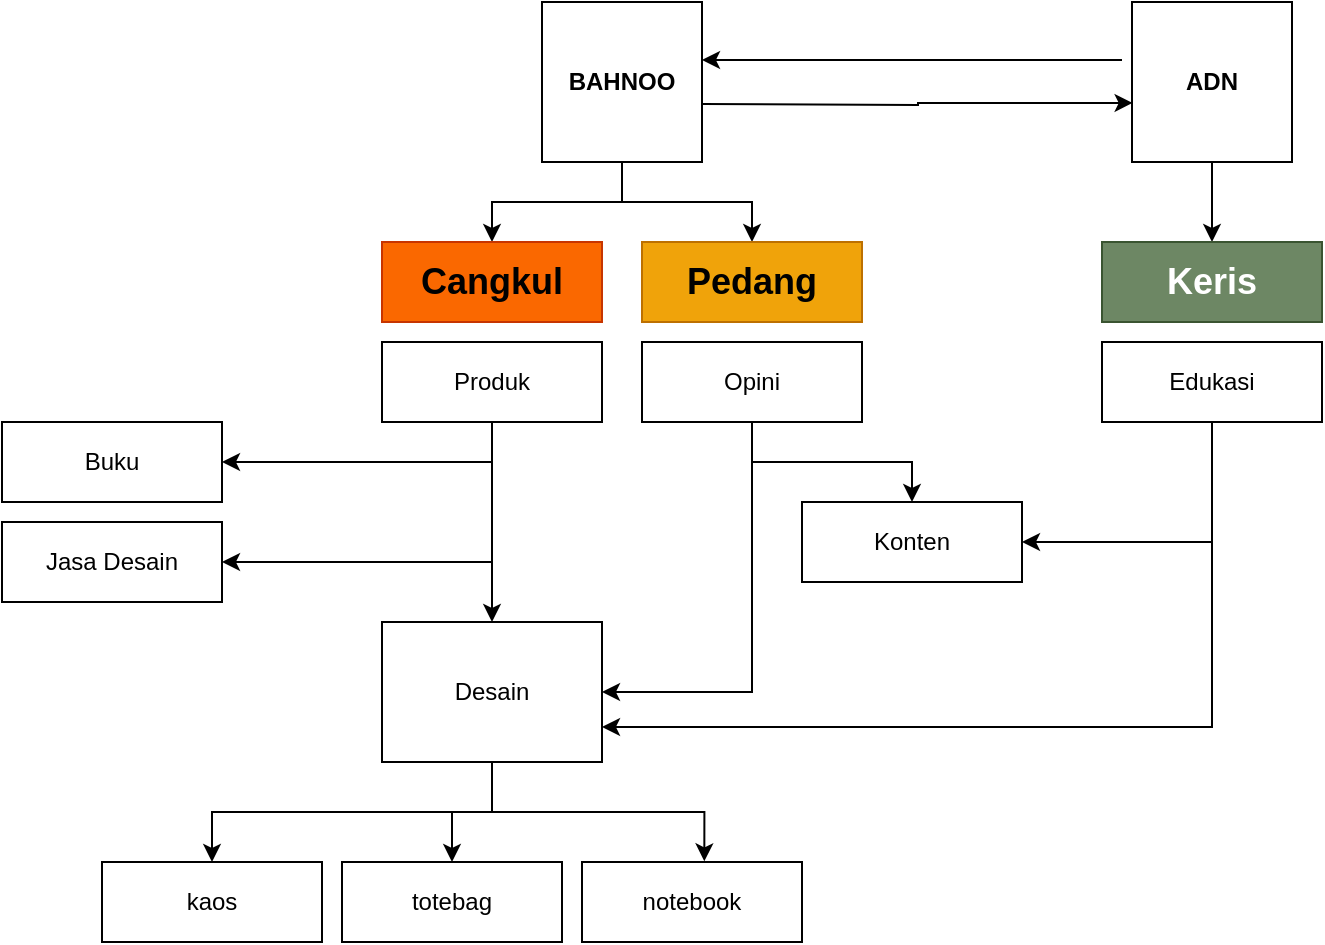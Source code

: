 <mxfile version="20.7.4" type="github">
  <diagram id="3FAYzUAJw1p4qOGToEqN" name="Page-1">
    <mxGraphModel dx="880" dy="442" grid="1" gridSize="10" guides="1" tooltips="1" connect="1" arrows="1" fold="1" page="1" pageScale="1" pageWidth="2336" pageHeight="1654" math="0" shadow="0">
      <root>
        <mxCell id="0" />
        <mxCell id="1" parent="0" />
        <mxCell id="1m_I83HTcoRCwd1rOjIo-9" style="edgeStyle=orthogonalEdgeStyle;rounded=0;orthogonalLoop=1;jettySize=auto;html=1;exitX=0.5;exitY=1;exitDx=0;exitDy=0;entryX=0.5;entryY=0;entryDx=0;entryDy=0;" parent="1" source="1m_I83HTcoRCwd1rOjIo-1" target="1m_I83HTcoRCwd1rOjIo-5" edge="1">
          <mxGeometry relative="1" as="geometry" />
        </mxCell>
        <mxCell id="1m_I83HTcoRCwd1rOjIo-10" style="edgeStyle=orthogonalEdgeStyle;rounded=0;orthogonalLoop=1;jettySize=auto;html=1;exitX=0.5;exitY=1;exitDx=0;exitDy=0;entryX=0.5;entryY=0;entryDx=0;entryDy=0;" parent="1" source="1m_I83HTcoRCwd1rOjIo-1" target="1m_I83HTcoRCwd1rOjIo-7" edge="1">
          <mxGeometry relative="1" as="geometry" />
        </mxCell>
        <mxCell id="1m_I83HTcoRCwd1rOjIo-14" style="edgeStyle=orthogonalEdgeStyle;rounded=0;orthogonalLoop=1;jettySize=auto;html=1;exitX=1;exitY=0.75;exitDx=0;exitDy=0;entryX=0.004;entryY=0.631;entryDx=0;entryDy=0;entryPerimeter=0;" parent="1" target="1m_I83HTcoRCwd1rOjIo-2" edge="1">
          <mxGeometry relative="1" as="geometry">
            <mxPoint x="900" y="461" as="sourcePoint" />
            <mxPoint x="1060" y="461" as="targetPoint" />
          </mxGeometry>
        </mxCell>
        <mxCell id="1m_I83HTcoRCwd1rOjIo-1" value="&lt;b&gt;BAHNOO&lt;/b&gt;" style="whiteSpace=wrap;html=1;aspect=fixed;" parent="1" vertex="1">
          <mxGeometry x="820" y="410" width="80" height="80" as="geometry" />
        </mxCell>
        <mxCell id="1m_I83HTcoRCwd1rOjIo-13" style="edgeStyle=orthogonalEdgeStyle;rounded=0;orthogonalLoop=1;jettySize=auto;html=1;entryX=1;entryY=0.25;entryDx=0;entryDy=0;" parent="1" edge="1">
          <mxGeometry relative="1" as="geometry">
            <mxPoint x="1110" y="439" as="sourcePoint" />
            <mxPoint x="900" y="439" as="targetPoint" />
          </mxGeometry>
        </mxCell>
        <mxCell id="1m_I83HTcoRCwd1rOjIo-15" style="edgeStyle=orthogonalEdgeStyle;rounded=0;orthogonalLoop=1;jettySize=auto;html=1;exitX=0.5;exitY=1;exitDx=0;exitDy=0;entryX=0.5;entryY=0;entryDx=0;entryDy=0;" parent="1" source="1m_I83HTcoRCwd1rOjIo-2" target="1m_I83HTcoRCwd1rOjIo-8" edge="1">
          <mxGeometry relative="1" as="geometry" />
        </mxCell>
        <mxCell id="1m_I83HTcoRCwd1rOjIo-2" value="&lt;div&gt;&lt;b&gt;ADN&lt;/b&gt;&lt;/div&gt;" style="whiteSpace=wrap;html=1;aspect=fixed;" parent="1" vertex="1">
          <mxGeometry x="1115" y="410" width="80" height="80" as="geometry" />
        </mxCell>
        <mxCell id="1m_I83HTcoRCwd1rOjIo-5" value="&lt;h2&gt;Cangkul&lt;/h2&gt;" style="rounded=0;whiteSpace=wrap;html=1;fillColor=#fa6800;strokeColor=#C73500;fontColor=#000000;" parent="1" vertex="1">
          <mxGeometry x="740" y="530" width="110" height="40" as="geometry" />
        </mxCell>
        <mxCell id="1m_I83HTcoRCwd1rOjIo-7" value="&lt;h2&gt;Pedang&lt;/h2&gt;" style="rounded=0;whiteSpace=wrap;html=1;fillColor=#f0a30a;strokeColor=#BD7000;fontColor=#000000;" parent="1" vertex="1">
          <mxGeometry x="870" y="530" width="110" height="40" as="geometry" />
        </mxCell>
        <mxCell id="1m_I83HTcoRCwd1rOjIo-8" value="&lt;h2&gt;Keris&lt;/h2&gt;" style="rounded=0;whiteSpace=wrap;html=1;fillColor=#6d8764;strokeColor=#3A5431;fontColor=#ffffff;" parent="1" vertex="1">
          <mxGeometry x="1100" y="530" width="110" height="40" as="geometry" />
        </mxCell>
        <mxCell id="1m_I83HTcoRCwd1rOjIo-30" style="edgeStyle=orthogonalEdgeStyle;rounded=0;orthogonalLoop=1;jettySize=auto;html=1;exitX=0.5;exitY=1;exitDx=0;exitDy=0;entryX=1;entryY=0.5;entryDx=0;entryDy=0;" parent="1" source="1m_I83HTcoRCwd1rOjIo-16" target="1m_I83HTcoRCwd1rOjIo-25" edge="1">
          <mxGeometry relative="1" as="geometry" />
        </mxCell>
        <mxCell id="1m_I83HTcoRCwd1rOjIo-31" style="edgeStyle=orthogonalEdgeStyle;rounded=0;orthogonalLoop=1;jettySize=auto;html=1;exitX=0.5;exitY=1;exitDx=0;exitDy=0;entryX=1;entryY=0.75;entryDx=0;entryDy=0;" parent="1" source="1m_I83HTcoRCwd1rOjIo-16" target="1m_I83HTcoRCwd1rOjIo-19" edge="1">
          <mxGeometry relative="1" as="geometry" />
        </mxCell>
        <mxCell id="1m_I83HTcoRCwd1rOjIo-16" value="Edukasi" style="rounded=0;whiteSpace=wrap;html=1;" parent="1" vertex="1">
          <mxGeometry x="1100" y="580" width="110" height="40" as="geometry" />
        </mxCell>
        <mxCell id="1m_I83HTcoRCwd1rOjIo-26" style="edgeStyle=orthogonalEdgeStyle;rounded=0;orthogonalLoop=1;jettySize=auto;html=1;exitX=0.5;exitY=1;exitDx=0;exitDy=0;entryX=0.5;entryY=0;entryDx=0;entryDy=0;" parent="1" source="1m_I83HTcoRCwd1rOjIo-17" target="1m_I83HTcoRCwd1rOjIo-25" edge="1">
          <mxGeometry relative="1" as="geometry" />
        </mxCell>
        <mxCell id="1m_I83HTcoRCwd1rOjIo-29" style="edgeStyle=orthogonalEdgeStyle;rounded=0;orthogonalLoop=1;jettySize=auto;html=1;exitX=0.5;exitY=1;exitDx=0;exitDy=0;entryX=1;entryY=0.5;entryDx=0;entryDy=0;" parent="1" source="1m_I83HTcoRCwd1rOjIo-17" target="1m_I83HTcoRCwd1rOjIo-19" edge="1">
          <mxGeometry relative="1" as="geometry" />
        </mxCell>
        <mxCell id="1m_I83HTcoRCwd1rOjIo-17" value="Opini" style="rounded=0;whiteSpace=wrap;html=1;" parent="1" vertex="1">
          <mxGeometry x="870" y="580" width="110" height="40" as="geometry" />
        </mxCell>
        <mxCell id="1m_I83HTcoRCwd1rOjIo-23" style="edgeStyle=orthogonalEdgeStyle;rounded=0;orthogonalLoop=1;jettySize=auto;html=1;exitX=0.5;exitY=1;exitDx=0;exitDy=0;entryX=1;entryY=0.5;entryDx=0;entryDy=0;" parent="1" source="1m_I83HTcoRCwd1rOjIo-18" target="1m_I83HTcoRCwd1rOjIo-20" edge="1">
          <mxGeometry relative="1" as="geometry" />
        </mxCell>
        <mxCell id="1m_I83HTcoRCwd1rOjIo-24" style="edgeStyle=orthogonalEdgeStyle;rounded=0;orthogonalLoop=1;jettySize=auto;html=1;exitX=0.5;exitY=1;exitDx=0;exitDy=0;entryX=1;entryY=0.5;entryDx=0;entryDy=0;" parent="1" source="1m_I83HTcoRCwd1rOjIo-18" target="1m_I83HTcoRCwd1rOjIo-21" edge="1">
          <mxGeometry relative="1" as="geometry" />
        </mxCell>
        <mxCell id="1m_I83HTcoRCwd1rOjIo-28" style="edgeStyle=orthogonalEdgeStyle;rounded=0;orthogonalLoop=1;jettySize=auto;html=1;exitX=0.5;exitY=1;exitDx=0;exitDy=0;entryX=0.5;entryY=0;entryDx=0;entryDy=0;" parent="1" source="1m_I83HTcoRCwd1rOjIo-18" target="1m_I83HTcoRCwd1rOjIo-19" edge="1">
          <mxGeometry relative="1" as="geometry" />
        </mxCell>
        <mxCell id="1m_I83HTcoRCwd1rOjIo-18" value="Produk" style="rounded=0;whiteSpace=wrap;html=1;" parent="1" vertex="1">
          <mxGeometry x="740" y="580" width="110" height="40" as="geometry" />
        </mxCell>
        <mxCell id="1m_I83HTcoRCwd1rOjIo-33" style="edgeStyle=orthogonalEdgeStyle;rounded=0;orthogonalLoop=1;jettySize=auto;html=1;exitX=0.5;exitY=1;exitDx=0;exitDy=0;entryX=0.5;entryY=0;entryDx=0;entryDy=0;" parent="1" source="1m_I83HTcoRCwd1rOjIo-19" target="1m_I83HTcoRCwd1rOjIo-32" edge="1">
          <mxGeometry relative="1" as="geometry" />
        </mxCell>
        <mxCell id="1m_I83HTcoRCwd1rOjIo-36" style="edgeStyle=orthogonalEdgeStyle;rounded=0;orthogonalLoop=1;jettySize=auto;html=1;exitX=0.5;exitY=1;exitDx=0;exitDy=0;entryX=0.556;entryY=-0.008;entryDx=0;entryDy=0;entryPerimeter=0;" parent="1" source="1m_I83HTcoRCwd1rOjIo-19" target="1m_I83HTcoRCwd1rOjIo-35" edge="1">
          <mxGeometry relative="1" as="geometry" />
        </mxCell>
        <mxCell id="1m_I83HTcoRCwd1rOjIo-37" style="edgeStyle=orthogonalEdgeStyle;rounded=0;orthogonalLoop=1;jettySize=auto;html=1;exitX=0.5;exitY=1;exitDx=0;exitDy=0;entryX=0.5;entryY=0;entryDx=0;entryDy=0;" parent="1" source="1m_I83HTcoRCwd1rOjIo-19" target="1m_I83HTcoRCwd1rOjIo-34" edge="1">
          <mxGeometry relative="1" as="geometry" />
        </mxCell>
        <mxCell id="1m_I83HTcoRCwd1rOjIo-19" value="Desain" style="rounded=0;whiteSpace=wrap;html=1;" parent="1" vertex="1">
          <mxGeometry x="740" y="720" width="110" height="70" as="geometry" />
        </mxCell>
        <mxCell id="1m_I83HTcoRCwd1rOjIo-20" value="Buku" style="rounded=0;whiteSpace=wrap;html=1;" parent="1" vertex="1">
          <mxGeometry x="550" y="620" width="110" height="40" as="geometry" />
        </mxCell>
        <mxCell id="1m_I83HTcoRCwd1rOjIo-21" value="Jasa Desain" style="rounded=0;whiteSpace=wrap;html=1;" parent="1" vertex="1">
          <mxGeometry x="550" y="670" width="110" height="40" as="geometry" />
        </mxCell>
        <mxCell id="1m_I83HTcoRCwd1rOjIo-25" value="Konten" style="rounded=0;whiteSpace=wrap;html=1;" parent="1" vertex="1">
          <mxGeometry x="950" y="660" width="110" height="40" as="geometry" />
        </mxCell>
        <mxCell id="1m_I83HTcoRCwd1rOjIo-32" value="kaos" style="rounded=0;whiteSpace=wrap;html=1;" parent="1" vertex="1">
          <mxGeometry x="600" y="840" width="110" height="40" as="geometry" />
        </mxCell>
        <mxCell id="1m_I83HTcoRCwd1rOjIo-34" value="totebag" style="rounded=0;whiteSpace=wrap;html=1;" parent="1" vertex="1">
          <mxGeometry x="720" y="840" width="110" height="40" as="geometry" />
        </mxCell>
        <mxCell id="1m_I83HTcoRCwd1rOjIo-35" value="notebook" style="rounded=0;whiteSpace=wrap;html=1;" parent="1" vertex="1">
          <mxGeometry x="840" y="840" width="110" height="40" as="geometry" />
        </mxCell>
      </root>
    </mxGraphModel>
  </diagram>
</mxfile>
